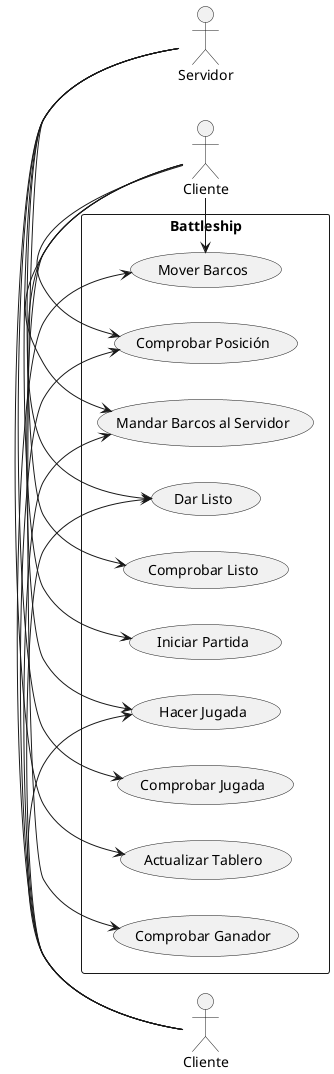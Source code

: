 @startuml Casos de uso del frontend 
left to right direction

actor Cliente as Jugador1
actor Servidor
actor Cliente as Jugador2

rectangle "Battleship" as juego {
  Jugador1 -> (Mover Barcos)
  Jugador1 -> (Comprobar Posición)
  Jugador1 -> (Mandar Barcos al Servidor)
  Jugador1 -> (Dar Listo)
  Jugador2 -> (Mover Barcos)
  Jugador2 -> (Comprobar Posición)
  Jugador2 -> (Mandar Barcos al Servidor)
  Jugador2 -> (Dar Listo)
  Servidor -> (Comprobar Listo)
  Servidor -> (Iniciar Partida)
  Jugador1 -> (Hacer Jugada)
  Jugador2 -> (Hacer Jugada)
  Servidor -> (Comprobar Jugada)
  Servidor -> (Actualizar Tablero)
  Servidor -> (Comprobar Ganador)
}
@enduml